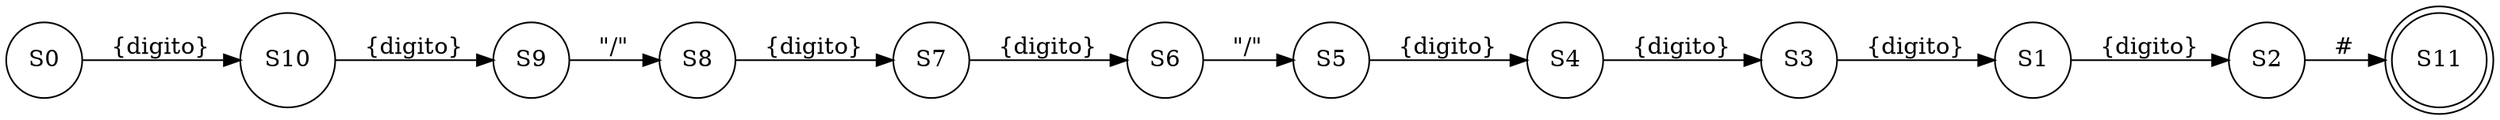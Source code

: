 digraph afn {
rankdir=LR
S0[shape="circle"]
S10[shape="circle"]
S9[shape="circle"]
S8[shape="circle"]
S7[shape="circle"]
S6[shape="circle"]
S5[shape="circle"]
S4[shape="circle"]
S3[shape="circle"]
S1[shape="circle"]
S2[shape="circle"]
S11[shape="doublecircle"];

S0->S10 [label="{digito}"]
S10->S9 [label="{digito}"]
S9->S8 [label="\"/\""]
S8->S7 [label="{digito}"]
S7->S6 [label="{digito}"]
S6->S5 [label="\"/\""]
S5->S4 [label="{digito}"]
S4->S3 [label="{digito}"]
S3->S1 [label="{digito}"]
S1->S2 [label="{digito}"]
S2->S11 [label="#"]

}